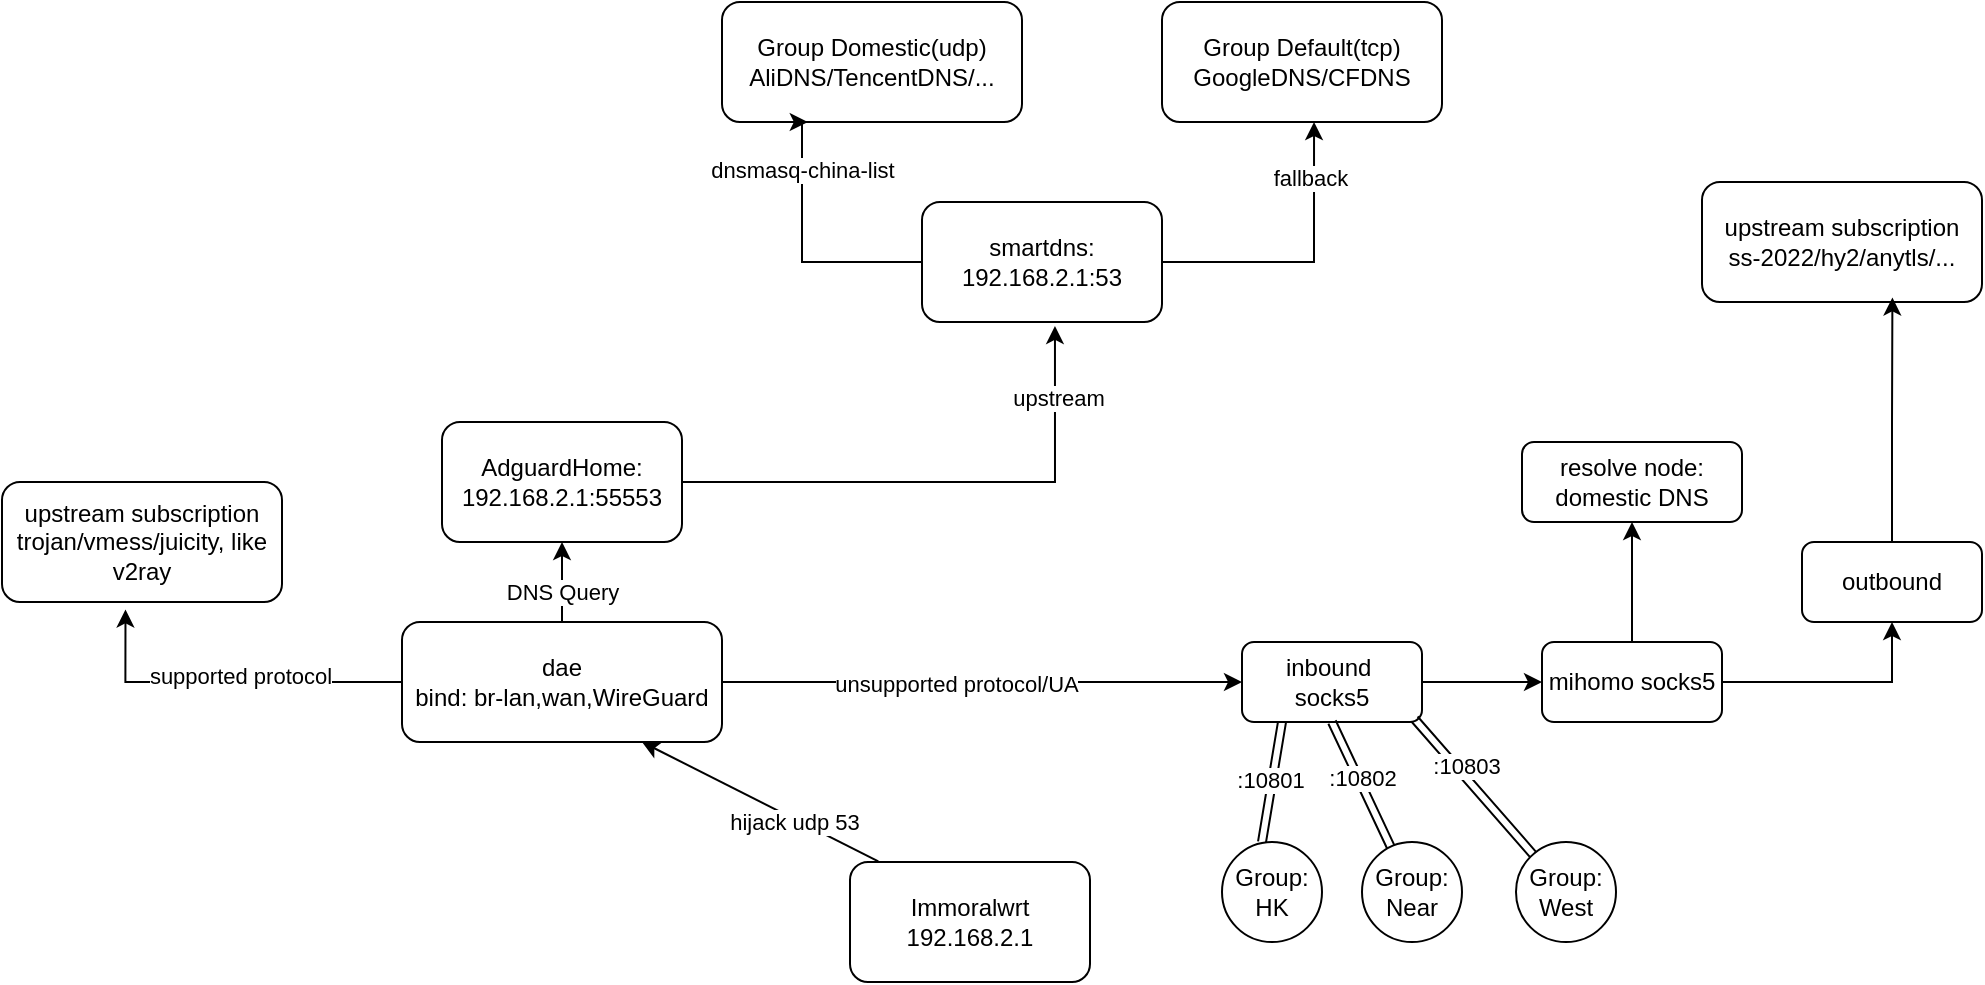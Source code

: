 <mxfile version="27.0.5">
  <diagram name="第 1 页" id="DzkXhJi500Q4dQpl3hPg">
    <mxGraphModel dx="1998" dy="682" grid="1" gridSize="10" guides="1" tooltips="1" connect="1" arrows="1" fold="1" page="1" pageScale="1" pageWidth="827" pageHeight="1169" math="0" shadow="0">
      <root>
        <mxCell id="0" />
        <mxCell id="1" parent="0" />
        <mxCell id="30qc2G9ksl6MNoaZRsh0-1" value="Immoralwrt&lt;div&gt;192.168.2.1&lt;/div&gt;" style="rounded=1;whiteSpace=wrap;html=1;" vertex="1" parent="1">
          <mxGeometry x="414" y="590" width="120" height="60" as="geometry" />
        </mxCell>
        <mxCell id="30qc2G9ksl6MNoaZRsh0-25" style="edgeStyle=orthogonalEdgeStyle;rounded=0;orthogonalLoop=1;jettySize=auto;html=1;" edge="1" parent="1" source="30qc2G9ksl6MNoaZRsh0-2" target="30qc2G9ksl6MNoaZRsh0-21">
          <mxGeometry relative="1" as="geometry" />
        </mxCell>
        <mxCell id="30qc2G9ksl6MNoaZRsh0-26" value="unsupported protocol/UA" style="edgeLabel;html=1;align=center;verticalAlign=middle;resizable=0;points=[];" vertex="1" connectable="0" parent="30qc2G9ksl6MNoaZRsh0-25">
          <mxGeometry x="-0.103" y="-1" relative="1" as="geometry">
            <mxPoint as="offset" />
          </mxGeometry>
        </mxCell>
        <mxCell id="30qc2G9ksl6MNoaZRsh0-2" value="dae&lt;div&gt;bind: br-lan,wan,WireGuard&lt;/div&gt;" style="rounded=1;whiteSpace=wrap;html=1;" vertex="1" parent="1">
          <mxGeometry x="190" y="470" width="160" height="60" as="geometry" />
        </mxCell>
        <mxCell id="30qc2G9ksl6MNoaZRsh0-5" value="" style="endArrow=classic;html=1;rounded=0;entryX=0.75;entryY=1;entryDx=0;entryDy=0;exitX=0.118;exitY=-0.005;exitDx=0;exitDy=0;exitPerimeter=0;" edge="1" parent="1" source="30qc2G9ksl6MNoaZRsh0-1" target="30qc2G9ksl6MNoaZRsh0-2">
          <mxGeometry width="50" height="50" relative="1" as="geometry">
            <mxPoint x="340" y="600" as="sourcePoint" />
            <mxPoint x="390" y="500" as="targetPoint" />
          </mxGeometry>
        </mxCell>
        <mxCell id="30qc2G9ksl6MNoaZRsh0-6" value="hijack udp 53" style="edgeLabel;html=1;align=center;verticalAlign=middle;resizable=0;points=[];" vertex="1" connectable="0" parent="30qc2G9ksl6MNoaZRsh0-5">
          <mxGeometry x="-0.3" y="1" relative="1" as="geometry">
            <mxPoint as="offset" />
          </mxGeometry>
        </mxCell>
        <mxCell id="30qc2G9ksl6MNoaZRsh0-7" value="smartdns:&lt;div&gt;192.168.2.1:53&lt;/div&gt;" style="rounded=1;whiteSpace=wrap;html=1;" vertex="1" parent="1">
          <mxGeometry x="450" y="260" width="120" height="60" as="geometry" />
        </mxCell>
        <mxCell id="30qc2G9ksl6MNoaZRsh0-8" style="edgeStyle=orthogonalEdgeStyle;rounded=0;orthogonalLoop=1;jettySize=auto;html=1;entryX=0.5;entryY=1;entryDx=0;entryDy=0;" edge="1" parent="1" source="30qc2G9ksl6MNoaZRsh0-2" target="30qc2G9ksl6MNoaZRsh0-15">
          <mxGeometry relative="1" as="geometry">
            <mxPoint x="270" y="410" as="targetPoint" />
          </mxGeometry>
        </mxCell>
        <mxCell id="30qc2G9ksl6MNoaZRsh0-9" value="DNS Query" style="edgeLabel;html=1;align=center;verticalAlign=middle;resizable=0;points=[];" vertex="1" connectable="0" parent="30qc2G9ksl6MNoaZRsh0-8">
          <mxGeometry x="0.38" y="2" relative="1" as="geometry">
            <mxPoint x="2" y="12" as="offset" />
          </mxGeometry>
        </mxCell>
        <mxCell id="30qc2G9ksl6MNoaZRsh0-10" value="Group Domestic(udp)&lt;div&gt;AliDNS/TencentDNS/...&lt;/div&gt;" style="rounded=1;whiteSpace=wrap;html=1;" vertex="1" parent="1">
          <mxGeometry x="350" y="160" width="150" height="60" as="geometry" />
        </mxCell>
        <mxCell id="30qc2G9ksl6MNoaZRsh0-12" style="edgeStyle=orthogonalEdgeStyle;rounded=0;orthogonalLoop=1;jettySize=auto;html=1;entryX=0.286;entryY=1;entryDx=0;entryDy=0;entryPerimeter=0;" edge="1" parent="1" source="30qc2G9ksl6MNoaZRsh0-7" target="30qc2G9ksl6MNoaZRsh0-10">
          <mxGeometry relative="1" as="geometry">
            <Array as="points">
              <mxPoint x="390" y="290" />
            </Array>
          </mxGeometry>
        </mxCell>
        <mxCell id="30qc2G9ksl6MNoaZRsh0-13" value="dnsmasq-china-list" style="edgeLabel;html=1;align=center;verticalAlign=middle;resizable=0;points=[];" vertex="1" connectable="0" parent="30qc2G9ksl6MNoaZRsh0-12">
          <mxGeometry x="0.593" relative="1" as="geometry">
            <mxPoint as="offset" />
          </mxGeometry>
        </mxCell>
        <mxCell id="30qc2G9ksl6MNoaZRsh0-14" value="Group Default(tcp)&lt;div&gt;GoogleDNS/CFDNS&lt;/div&gt;" style="rounded=1;whiteSpace=wrap;html=1;" vertex="1" parent="1">
          <mxGeometry x="570" y="160" width="140" height="60" as="geometry" />
        </mxCell>
        <mxCell id="30qc2G9ksl6MNoaZRsh0-15" value="AdguardHome:&lt;div&gt;192.168.2.1:55553&lt;/div&gt;" style="rounded=1;whiteSpace=wrap;html=1;" vertex="1" parent="1">
          <mxGeometry x="210" y="370" width="120" height="60" as="geometry" />
        </mxCell>
        <mxCell id="30qc2G9ksl6MNoaZRsh0-17" style="edgeStyle=orthogonalEdgeStyle;rounded=0;orthogonalLoop=1;jettySize=auto;html=1;entryX=0.554;entryY=1.033;entryDx=0;entryDy=0;entryPerimeter=0;" edge="1" parent="1" source="30qc2G9ksl6MNoaZRsh0-15" target="30qc2G9ksl6MNoaZRsh0-7">
          <mxGeometry relative="1" as="geometry" />
        </mxCell>
        <mxCell id="30qc2G9ksl6MNoaZRsh0-18" value="upstream" style="edgeLabel;html=1;align=center;verticalAlign=middle;resizable=0;points=[];" vertex="1" connectable="0" parent="30qc2G9ksl6MNoaZRsh0-17">
          <mxGeometry x="0.728" y="-1" relative="1" as="geometry">
            <mxPoint as="offset" />
          </mxGeometry>
        </mxCell>
        <mxCell id="30qc2G9ksl6MNoaZRsh0-19" style="edgeStyle=orthogonalEdgeStyle;rounded=0;orthogonalLoop=1;jettySize=auto;html=1;entryX=0.543;entryY=1;entryDx=0;entryDy=0;entryPerimeter=0;" edge="1" parent="1" source="30qc2G9ksl6MNoaZRsh0-7" target="30qc2G9ksl6MNoaZRsh0-14">
          <mxGeometry relative="1" as="geometry">
            <Array as="points">
              <mxPoint x="646" y="290" />
            </Array>
          </mxGeometry>
        </mxCell>
        <mxCell id="30qc2G9ksl6MNoaZRsh0-20" value="fallback" style="edgeLabel;html=1;align=center;verticalAlign=middle;resizable=0;points=[];" vertex="1" connectable="0" parent="30qc2G9ksl6MNoaZRsh0-19">
          <mxGeometry x="0.616" y="2" relative="1" as="geometry">
            <mxPoint as="offset" />
          </mxGeometry>
        </mxCell>
        <mxCell id="30qc2G9ksl6MNoaZRsh0-28" style="edgeStyle=orthogonalEdgeStyle;rounded=0;orthogonalLoop=1;jettySize=auto;html=1;entryX=0;entryY=0.5;entryDx=0;entryDy=0;" edge="1" parent="1" source="30qc2G9ksl6MNoaZRsh0-21" target="30qc2G9ksl6MNoaZRsh0-27">
          <mxGeometry relative="1" as="geometry" />
        </mxCell>
        <mxCell id="30qc2G9ksl6MNoaZRsh0-21" value="inbound&amp;nbsp;&lt;div&gt;socks5&lt;/div&gt;" style="rounded=1;whiteSpace=wrap;html=1;" vertex="1" parent="1">
          <mxGeometry x="610" y="480" width="90" height="40" as="geometry" />
        </mxCell>
        <mxCell id="30qc2G9ksl6MNoaZRsh0-22" value="upstream subscription&lt;div&gt;trojan/vmess/juicity, like v2ray&lt;/div&gt;" style="rounded=1;whiteSpace=wrap;html=1;" vertex="1" parent="1">
          <mxGeometry x="-10" y="400" width="140" height="60" as="geometry" />
        </mxCell>
        <mxCell id="30qc2G9ksl6MNoaZRsh0-23" style="edgeStyle=orthogonalEdgeStyle;rounded=0;orthogonalLoop=1;jettySize=auto;html=1;entryX=0.441;entryY=1.062;entryDx=0;entryDy=0;entryPerimeter=0;" edge="1" parent="1" source="30qc2G9ksl6MNoaZRsh0-2" target="30qc2G9ksl6MNoaZRsh0-22">
          <mxGeometry relative="1" as="geometry" />
        </mxCell>
        <mxCell id="30qc2G9ksl6MNoaZRsh0-24" value="supported protocol" style="edgeLabel;html=1;align=center;verticalAlign=middle;resizable=0;points=[];" vertex="1" connectable="0" parent="30qc2G9ksl6MNoaZRsh0-23">
          <mxGeometry x="-0.064" y="-3" relative="1" as="geometry">
            <mxPoint as="offset" />
          </mxGeometry>
        </mxCell>
        <mxCell id="30qc2G9ksl6MNoaZRsh0-29" style="edgeStyle=orthogonalEdgeStyle;rounded=0;orthogonalLoop=1;jettySize=auto;html=1;" edge="1" parent="1" source="30qc2G9ksl6MNoaZRsh0-27">
          <mxGeometry relative="1" as="geometry">
            <mxPoint x="805" y="420" as="targetPoint" />
          </mxGeometry>
        </mxCell>
        <mxCell id="30qc2G9ksl6MNoaZRsh0-34" style="edgeStyle=orthogonalEdgeStyle;rounded=0;orthogonalLoop=1;jettySize=auto;html=1;entryX=0.5;entryY=1;entryDx=0;entryDy=0;" edge="1" parent="1" source="30qc2G9ksl6MNoaZRsh0-27" target="30qc2G9ksl6MNoaZRsh0-33">
          <mxGeometry relative="1" as="geometry" />
        </mxCell>
        <mxCell id="30qc2G9ksl6MNoaZRsh0-27" value="mihomo socks5" style="rounded=1;whiteSpace=wrap;html=1;" vertex="1" parent="1">
          <mxGeometry x="760" y="480" width="90" height="40" as="geometry" />
        </mxCell>
        <mxCell id="30qc2G9ksl6MNoaZRsh0-30" value="resolve node: domestic DNS" style="rounded=1;whiteSpace=wrap;html=1;" vertex="1" parent="1">
          <mxGeometry x="750" y="380" width="110" height="40" as="geometry" />
        </mxCell>
        <mxCell id="30qc2G9ksl6MNoaZRsh0-31" value="upstream subscription&lt;div&gt;ss-2022/hy2/anytls/...&lt;/div&gt;" style="rounded=1;whiteSpace=wrap;html=1;" vertex="1" parent="1">
          <mxGeometry x="840" y="250" width="140" height="60" as="geometry" />
        </mxCell>
        <mxCell id="30qc2G9ksl6MNoaZRsh0-33" value="outbound" style="rounded=1;whiteSpace=wrap;html=1;" vertex="1" parent="1">
          <mxGeometry x="890" y="430" width="90" height="40" as="geometry" />
        </mxCell>
        <mxCell id="30qc2G9ksl6MNoaZRsh0-35" style="edgeStyle=orthogonalEdgeStyle;rounded=0;orthogonalLoop=1;jettySize=auto;html=1;entryX=0.68;entryY=0.962;entryDx=0;entryDy=0;entryPerimeter=0;" edge="1" parent="1" source="30qc2G9ksl6MNoaZRsh0-33" target="30qc2G9ksl6MNoaZRsh0-31">
          <mxGeometry relative="1" as="geometry" />
        </mxCell>
        <mxCell id="30qc2G9ksl6MNoaZRsh0-36" value="Group: HK" style="ellipse;whiteSpace=wrap;html=1;aspect=fixed;" vertex="1" parent="1">
          <mxGeometry x="600" y="580" width="50" height="50" as="geometry" />
        </mxCell>
        <mxCell id="30qc2G9ksl6MNoaZRsh0-37" value="Group: Near" style="ellipse;whiteSpace=wrap;html=1;aspect=fixed;" vertex="1" parent="1">
          <mxGeometry x="670" y="580" width="50" height="50" as="geometry" />
        </mxCell>
        <mxCell id="30qc2G9ksl6MNoaZRsh0-38" value="Group: West" style="ellipse;whiteSpace=wrap;html=1;aspect=fixed;" vertex="1" parent="1">
          <mxGeometry x="747" y="580" width="50" height="50" as="geometry" />
        </mxCell>
        <mxCell id="30qc2G9ksl6MNoaZRsh0-42" value="" style="shape=link;html=1;rounded=0;entryX=0.4;entryY=0;entryDx=0;entryDy=0;entryPerimeter=0;" edge="1" parent="1" target="30qc2G9ksl6MNoaZRsh0-36">
          <mxGeometry width="100" relative="1" as="geometry">
            <mxPoint x="630" y="520" as="sourcePoint" />
            <mxPoint x="730" y="520" as="targetPoint" />
          </mxGeometry>
        </mxCell>
        <mxCell id="30qc2G9ksl6MNoaZRsh0-45" value=":10801" style="edgeLabel;html=1;align=center;verticalAlign=middle;resizable=0;points=[];" vertex="1" connectable="0" parent="30qc2G9ksl6MNoaZRsh0-42">
          <mxGeometry x="-0.03" y="-1" relative="1" as="geometry">
            <mxPoint as="offset" />
          </mxGeometry>
        </mxCell>
        <mxCell id="30qc2G9ksl6MNoaZRsh0-43" value="" style="shape=link;html=1;rounded=0;exitX=0.5;exitY=1;exitDx=0;exitDy=0;" edge="1" parent="1" source="30qc2G9ksl6MNoaZRsh0-21" target="30qc2G9ksl6MNoaZRsh0-37">
          <mxGeometry width="100" relative="1" as="geometry">
            <mxPoint x="640" y="530" as="sourcePoint" />
            <mxPoint x="630" y="590" as="targetPoint" />
          </mxGeometry>
        </mxCell>
        <mxCell id="30qc2G9ksl6MNoaZRsh0-46" value=":10802" style="edgeLabel;html=1;align=center;verticalAlign=middle;resizable=0;points=[];" vertex="1" connectable="0" parent="30qc2G9ksl6MNoaZRsh0-43">
          <mxGeometry x="-0.079" y="1" relative="1" as="geometry">
            <mxPoint as="offset" />
          </mxGeometry>
        </mxCell>
        <mxCell id="30qc2G9ksl6MNoaZRsh0-44" value="" style="shape=link;html=1;rounded=0;exitX=0.959;exitY=0.964;exitDx=0;exitDy=0;exitPerimeter=0;" edge="1" parent="1" source="30qc2G9ksl6MNoaZRsh0-21" target="30qc2G9ksl6MNoaZRsh0-38">
          <mxGeometry width="100" relative="1" as="geometry">
            <mxPoint x="691" y="518" as="sourcePoint" />
            <mxPoint x="720" y="580" as="targetPoint" />
          </mxGeometry>
        </mxCell>
        <mxCell id="30qc2G9ksl6MNoaZRsh0-47" value=":10803" style="edgeLabel;html=1;align=center;verticalAlign=middle;resizable=0;points=[];" vertex="1" connectable="0" parent="30qc2G9ksl6MNoaZRsh0-44">
          <mxGeometry x="-0.249" y="4" relative="1" as="geometry">
            <mxPoint as="offset" />
          </mxGeometry>
        </mxCell>
      </root>
    </mxGraphModel>
  </diagram>
</mxfile>

